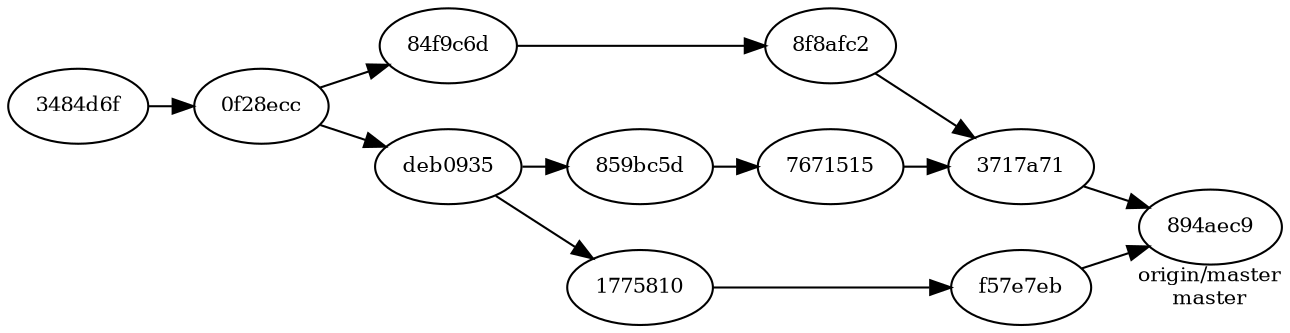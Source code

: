 digraph branch 
{
  rankdir=LR
  ranksep=0.3
  nodesep=0.3
  node [fontsize=10,]
  c2 [label = "3484d6f"]
  c3 [label = "0f28ecc"]
  c4 [label = "84f9c6d"]
  c5 [label = "8f8afc2"]
  c6 [label = "deb0935"]
  c7 [label = "859bc5d"]
  c8 [label = "7671515"]
  c9 [label = "3717a71"]
  c10 [label = "1775810"]
  c11 [label = "f57e7eb"]
  c12 [label = "894aec9", xlabel="origin/master\nmaster"]


  c2 -> c3 -> c4 -> c5 -> c9 -> c12
  c3 -> c6 -> c7  -> c8 -> c9
  c6 -> c10 -> c11 -> c12
}

